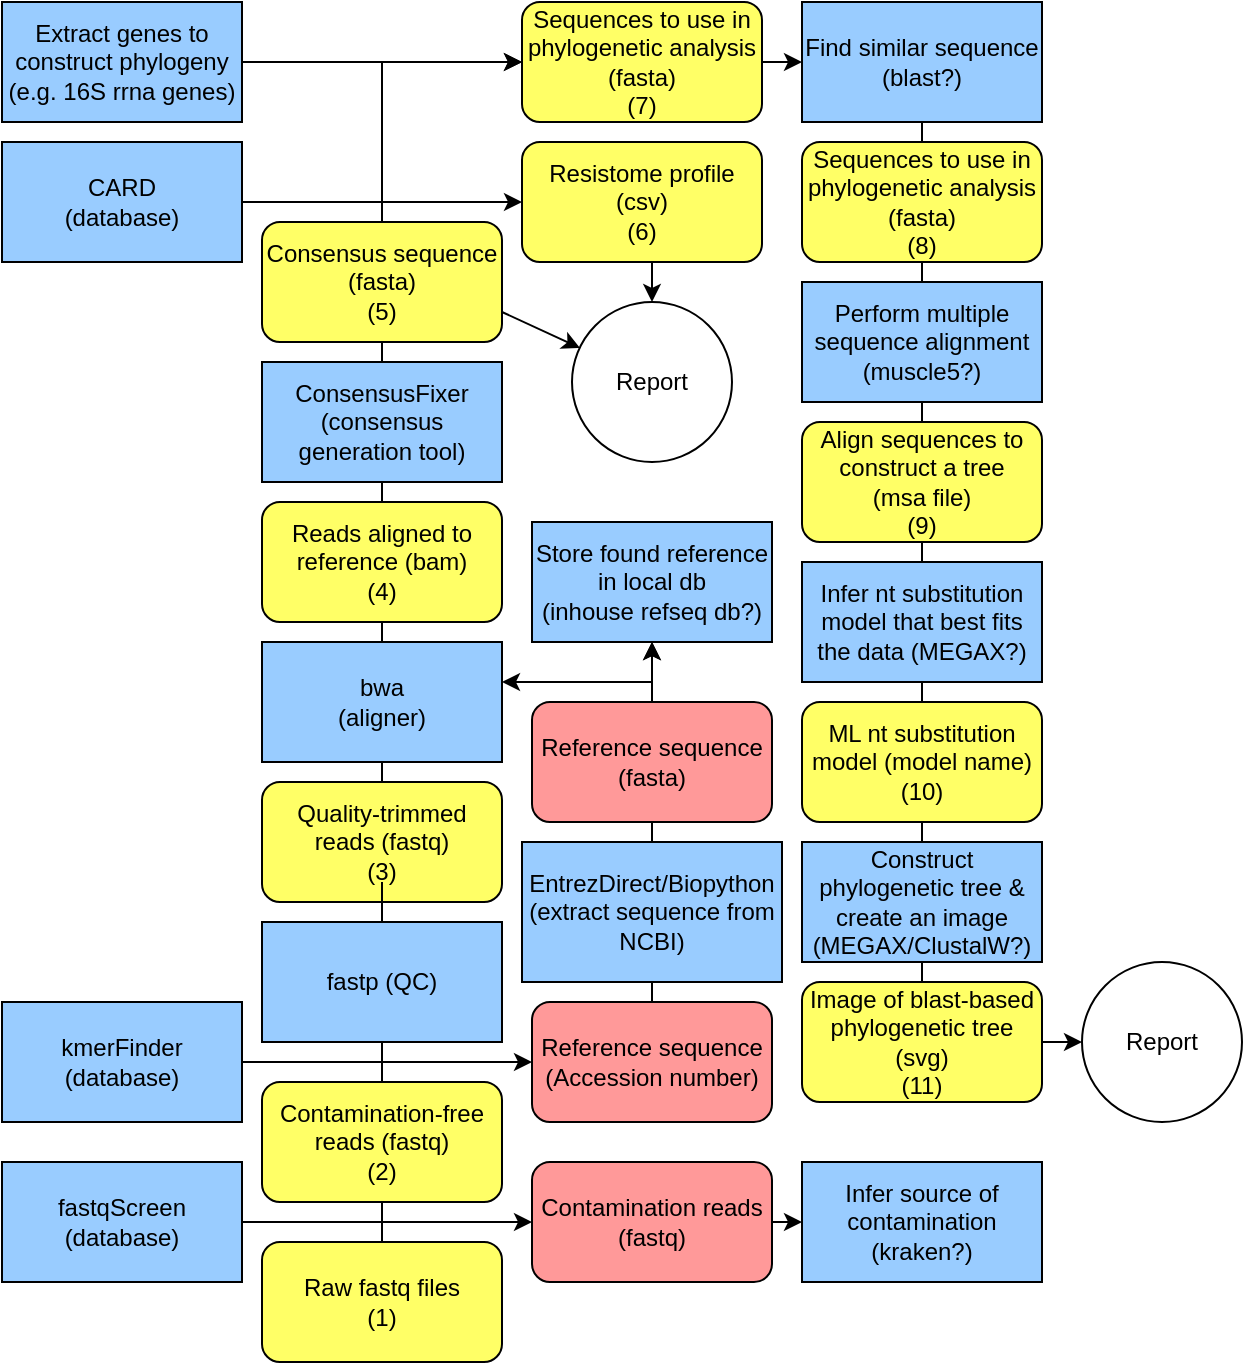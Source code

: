 <mxfile version="15.9.4" type="github">
  <diagram id="Fhmb-j94QfxsOFY8xWYQ" name="Page-1">
    <mxGraphModel dx="1422" dy="681" grid="1" gridSize="10" guides="1" tooltips="1" connect="1" arrows="1" fold="1" page="1" pageScale="1" pageWidth="850" pageHeight="1100" math="0" shadow="0">
      <root>
        <mxCell id="0" />
        <mxCell id="1" parent="0" />
        <mxCell id="q0POvncIThJ6YeY0gYpB-7" style="edgeStyle=orthogonalEdgeStyle;rounded=0;orthogonalLoop=1;jettySize=auto;html=1;exitX=1;exitY=0.5;exitDx=0;exitDy=0;entryX=0;entryY=0.5;entryDx=0;entryDy=0;" edge="1" parent="1" source="9JaoaTqJArMM6nA5KHCR-2" target="q0POvncIThJ6YeY0gYpB-15">
          <mxGeometry relative="1" as="geometry">
            <mxPoint x="370" y="870" as="targetPoint" />
          </mxGeometry>
        </mxCell>
        <mxCell id="9JaoaTqJArMM6nA5KHCR-2" value="kmerFinder (database)" style="rounded=0;whiteSpace=wrap;html=1;fillColor=#99CCFF;" parent="1" vertex="1">
          <mxGeometry x="100" y="880" width="120" height="60" as="geometry" />
        </mxCell>
        <mxCell id="q0POvncIThJ6YeY0gYpB-4" style="edgeStyle=orthogonalEdgeStyle;rounded=0;orthogonalLoop=1;jettySize=auto;html=1;entryX=0;entryY=0.5;entryDx=0;entryDy=0;" edge="1" parent="1" source="9JaoaTqJArMM6nA5KHCR-3" target="q0POvncIThJ6YeY0gYpB-12">
          <mxGeometry relative="1" as="geometry">
            <mxPoint x="290" y="980" as="targetPoint" />
          </mxGeometry>
        </mxCell>
        <mxCell id="9JaoaTqJArMM6nA5KHCR-3" value="fastqScreen (database)" style="rounded=0;whiteSpace=wrap;html=1;fillColor=#99CCFF;" parent="1" vertex="1">
          <mxGeometry x="100" y="960" width="120" height="60" as="geometry" />
        </mxCell>
        <mxCell id="q0POvncIThJ6YeY0gYpB-2" value="&lt;div&gt;Raw fastq files&lt;br&gt;&lt;/div&gt;&lt;div&gt;(1)&lt;br&gt;&lt;/div&gt;" style="rounded=1;whiteSpace=wrap;html=1;fillColor=#FFFF66;strokeColor=#000000;" vertex="1" parent="1">
          <mxGeometry x="230" y="1000" width="120" height="60" as="geometry" />
        </mxCell>
        <mxCell id="q0POvncIThJ6YeY0gYpB-3" value="" style="endArrow=classic;html=1;rounded=0;exitX=0.5;exitY=0;exitDx=0;exitDy=0;startArrow=none;" edge="1" parent="1" source="q0POvncIThJ6YeY0gYpB-5">
          <mxGeometry width="50" height="50" relative="1" as="geometry">
            <mxPoint x="400" y="910" as="sourcePoint" />
            <mxPoint x="290" y="950" as="targetPoint" />
            <Array as="points" />
          </mxGeometry>
        </mxCell>
        <mxCell id="q0POvncIThJ6YeY0gYpB-6" style="edgeStyle=orthogonalEdgeStyle;rounded=0;orthogonalLoop=1;jettySize=auto;html=1;exitX=0.5;exitY=0;exitDx=0;exitDy=0;startArrow=none;entryX=0;entryY=0.5;entryDx=0;entryDy=0;" edge="1" parent="1" source="q0POvncIThJ6YeY0gYpB-21" target="q0POvncIThJ6YeY0gYpB-34">
          <mxGeometry relative="1" as="geometry">
            <mxPoint x="360" y="400" as="targetPoint" />
            <Array as="points">
              <mxPoint x="290" y="410" />
            </Array>
          </mxGeometry>
        </mxCell>
        <mxCell id="q0POvncIThJ6YeY0gYpB-60" style="edgeStyle=none;rounded=0;orthogonalLoop=1;jettySize=auto;html=1;exitX=1;exitY=0.5;exitDx=0;exitDy=0;" edge="1" parent="1" source="q0POvncIThJ6YeY0gYpB-12" target="q0POvncIThJ6YeY0gYpB-61">
          <mxGeometry relative="1" as="geometry">
            <mxPoint x="510" y="990" as="targetPoint" />
          </mxGeometry>
        </mxCell>
        <mxCell id="q0POvncIThJ6YeY0gYpB-12" value="&lt;div&gt;Contamination reads&lt;/div&gt;&lt;div&gt;(fastq)&lt;br&gt;&lt;/div&gt;" style="rounded=1;whiteSpace=wrap;html=1;fillColor=#FF9999;strokeColor=#000000;" vertex="1" parent="1">
          <mxGeometry x="365" y="960" width="120" height="60" as="geometry" />
        </mxCell>
        <mxCell id="q0POvncIThJ6YeY0gYpB-15" value="&lt;div&gt;Reference sequence&lt;/div&gt;&lt;div&gt;(Accession number)&lt;br&gt;&lt;/div&gt;" style="rounded=1;whiteSpace=wrap;html=1;fillColor=#FF9999;strokeColor=#000000;" vertex="1" parent="1">
          <mxGeometry x="365" y="880" width="120" height="60" as="geometry" />
        </mxCell>
        <mxCell id="q0POvncIThJ6YeY0gYpB-17" value="&lt;div&gt;bwa &lt;br&gt;&lt;/div&gt;&lt;div&gt;(aligner)&lt;/div&gt;" style="rounded=0;whiteSpace=wrap;html=1;fillColor=#99CCFF;" vertex="1" parent="1">
          <mxGeometry x="230" y="700" width="120" height="60" as="geometry" />
        </mxCell>
        <mxCell id="q0POvncIThJ6YeY0gYpB-19" value="&lt;div&gt;ConsensusFixer&lt;/div&gt;&lt;div&gt;(consensus generation tool)&lt;br&gt;&lt;/div&gt;" style="rounded=0;whiteSpace=wrap;html=1;fillColor=#99CCFF;" vertex="1" parent="1">
          <mxGeometry x="230" y="560" width="120" height="60" as="geometry" />
        </mxCell>
        <mxCell id="q0POvncIThJ6YeY0gYpB-5" value="&lt;div&gt;Contamination-free reads (fastq)&lt;/div&gt;&lt;div&gt;(2)&lt;/div&gt;" style="rounded=1;whiteSpace=wrap;html=1;fillColor=#FFFF66;strokeColor=#000000;" vertex="1" parent="1">
          <mxGeometry x="230" y="920" width="120" height="60" as="geometry" />
        </mxCell>
        <mxCell id="q0POvncIThJ6YeY0gYpB-22" value="" style="endArrow=none;html=1;rounded=0;exitX=0.5;exitY=0;exitDx=0;exitDy=0;" edge="1" parent="1" source="q0POvncIThJ6YeY0gYpB-2" target="q0POvncIThJ6YeY0gYpB-5">
          <mxGeometry width="50" height="50" relative="1" as="geometry">
            <mxPoint x="290" y="1030" as="sourcePoint" />
            <mxPoint x="290" y="950" as="targetPoint" />
            <Array as="points">
              <mxPoint x="290" y="980" />
            </Array>
          </mxGeometry>
        </mxCell>
        <mxCell id="q0POvncIThJ6YeY0gYpB-21" value="&lt;div&gt;Quality-trimmed reads (fastq)&lt;/div&gt;&lt;div&gt;(3)&lt;/div&gt;" style="rounded=1;whiteSpace=wrap;html=1;fillColor=#FFFF66;strokeColor=#000000;" vertex="1" parent="1">
          <mxGeometry x="230" y="770" width="120" height="60" as="geometry" />
        </mxCell>
        <mxCell id="q0POvncIThJ6YeY0gYpB-23" value="" style="edgeStyle=orthogonalEdgeStyle;rounded=0;orthogonalLoop=1;jettySize=auto;html=1;exitX=0.5;exitY=0;exitDx=0;exitDy=0;endArrow=none;startArrow=none;" edge="1" parent="1" source="q0POvncIThJ6YeY0gYpB-16" target="q0POvncIThJ6YeY0gYpB-21">
          <mxGeometry relative="1" as="geometry">
            <mxPoint x="290" y="550" as="targetPoint" />
            <mxPoint x="290" y="920" as="sourcePoint" />
            <Array as="points" />
          </mxGeometry>
        </mxCell>
        <mxCell id="q0POvncIThJ6YeY0gYpB-16" value="fastp (QC)" style="rounded=0;whiteSpace=wrap;html=1;fillColor=#99CCFF;" vertex="1" parent="1">
          <mxGeometry x="230" y="840" width="120" height="60" as="geometry" />
        </mxCell>
        <mxCell id="q0POvncIThJ6YeY0gYpB-24" value="" style="edgeStyle=orthogonalEdgeStyle;rounded=0;orthogonalLoop=1;jettySize=auto;html=1;exitX=0.5;exitY=0;exitDx=0;exitDy=0;endArrow=none;" edge="1" parent="1" source="q0POvncIThJ6YeY0gYpB-5" target="q0POvncIThJ6YeY0gYpB-16">
          <mxGeometry relative="1" as="geometry">
            <mxPoint x="290" y="810" as="targetPoint" />
            <mxPoint x="290" y="920" as="sourcePoint" />
            <Array as="points">
              <mxPoint x="290" y="840" />
            </Array>
          </mxGeometry>
        </mxCell>
        <mxCell id="q0POvncIThJ6YeY0gYpB-25" value="&lt;div&gt;Reads aligned to reference (bam)&lt;/div&gt;&lt;div&gt;(4)&lt;br&gt;&lt;/div&gt;" style="rounded=1;whiteSpace=wrap;html=1;fillColor=#FFFF66;strokeColor=#000000;" vertex="1" parent="1">
          <mxGeometry x="230" y="630" width="120" height="60" as="geometry" />
        </mxCell>
        <mxCell id="q0POvncIThJ6YeY0gYpB-26" value="&lt;div&gt;Consensus sequence&lt;/div&gt;&lt;div&gt;(fasta)&lt;/div&gt;&lt;div&gt;(5)&lt;/div&gt;" style="rounded=1;whiteSpace=wrap;html=1;fillColor=#FFFF66;strokeColor=#000000;" vertex="1" parent="1">
          <mxGeometry x="230" y="490" width="120" height="60" as="geometry" />
        </mxCell>
        <mxCell id="q0POvncIThJ6YeY0gYpB-29" style="edgeStyle=none;rounded=0;orthogonalLoop=1;jettySize=auto;html=1;entryX=0;entryY=0.5;entryDx=0;entryDy=0;" edge="1" parent="1" source="q0POvncIThJ6YeY0gYpB-28" target="q0POvncIThJ6YeY0gYpB-30">
          <mxGeometry relative="1" as="geometry">
            <mxPoint x="380" y="480" as="targetPoint" />
          </mxGeometry>
        </mxCell>
        <mxCell id="q0POvncIThJ6YeY0gYpB-28" value="&lt;div&gt;CARD &lt;br&gt;&lt;/div&gt;&lt;div&gt;(database)&lt;/div&gt;" style="rounded=0;whiteSpace=wrap;html=1;fillColor=#99CCFF;" vertex="1" parent="1">
          <mxGeometry x="100" y="450" width="120" height="60" as="geometry" />
        </mxCell>
        <mxCell id="q0POvncIThJ6YeY0gYpB-30" value="&lt;div&gt;Resistome profile&lt;/div&gt;&lt;div&gt;(csv)&lt;/div&gt;&lt;div&gt;(6)&lt;br&gt;&lt;/div&gt;" style="rounded=1;whiteSpace=wrap;html=1;strokeColor=#000000;fillColor=#FFFF66;" vertex="1" parent="1">
          <mxGeometry x="360" y="450" width="120" height="60" as="geometry" />
        </mxCell>
        <mxCell id="q0POvncIThJ6YeY0gYpB-38" style="edgeStyle=none;rounded=0;orthogonalLoop=1;jettySize=auto;html=1;entryX=0;entryY=0.5;entryDx=0;entryDy=0;" edge="1" parent="1" source="q0POvncIThJ6YeY0gYpB-33" target="q0POvncIThJ6YeY0gYpB-34">
          <mxGeometry relative="1" as="geometry" />
        </mxCell>
        <mxCell id="q0POvncIThJ6YeY0gYpB-33" value="&lt;div&gt;Extract genes to construct phylogeny&lt;/div&gt;&lt;div&gt;(e.g. 16S rrna genes)&lt;br&gt;&lt;/div&gt;" style="rounded=0;whiteSpace=wrap;html=1;fillColor=#99CCFF;" vertex="1" parent="1">
          <mxGeometry x="100" y="380" width="120" height="60" as="geometry" />
        </mxCell>
        <mxCell id="q0POvncIThJ6YeY0gYpB-44" style="edgeStyle=none;rounded=0;orthogonalLoop=1;jettySize=auto;html=1;exitX=1;exitY=0.5;exitDx=0;exitDy=0;" edge="1" parent="1">
          <mxGeometry relative="1" as="geometry">
            <mxPoint x="500" y="410" as="targetPoint" />
            <mxPoint x="460" y="410" as="sourcePoint" />
          </mxGeometry>
        </mxCell>
        <mxCell id="q0POvncIThJ6YeY0gYpB-34" value="&lt;div&gt;Sequences to use in phylogenetic analysis&lt;/div&gt;&lt;div&gt;(fasta)&lt;/div&gt;&lt;div&gt;(7)&lt;/div&gt;" style="rounded=1;whiteSpace=wrap;html=1;fillColor=#FFFF66;strokeColor=#000000;" vertex="1" parent="1">
          <mxGeometry x="360" y="380" width="120" height="60" as="geometry" />
        </mxCell>
        <mxCell id="q0POvncIThJ6YeY0gYpB-40" value="" style="endArrow=classic;html=1;rounded=0;exitX=0.5;exitY=0;exitDx=0;exitDy=0;" edge="1" parent="1" source="q0POvncIThJ6YeY0gYpB-15">
          <mxGeometry width="50" height="50" relative="1" as="geometry">
            <mxPoint x="395" y="790" as="sourcePoint" />
            <mxPoint x="350" y="720" as="targetPoint" />
            <Array as="points">
              <mxPoint x="425" y="720" />
            </Array>
          </mxGeometry>
        </mxCell>
        <mxCell id="q0POvncIThJ6YeY0gYpB-41" value="EntrezDirect/Biopython (extract sequence from NCBI)" style="rounded=0;whiteSpace=wrap;html=1;fillColor=#99CCFF;" vertex="1" parent="1">
          <mxGeometry x="360" y="800" width="130" height="70" as="geometry" />
        </mxCell>
        <mxCell id="q0POvncIThJ6YeY0gYpB-64" value="" style="edgeStyle=none;rounded=0;orthogonalLoop=1;jettySize=auto;html=1;" edge="1" parent="1" source="q0POvncIThJ6YeY0gYpB-43" target="q0POvncIThJ6YeY0gYpB-59">
          <mxGeometry relative="1" as="geometry" />
        </mxCell>
        <mxCell id="q0POvncIThJ6YeY0gYpB-43" value="&lt;div&gt;Reference sequence&lt;/div&gt;&lt;div&gt;(fasta)&lt;br&gt;&lt;/div&gt;" style="rounded=1;whiteSpace=wrap;html=1;fillColor=#FF9999;strokeColor=#000000;" vertex="1" parent="1">
          <mxGeometry x="365" y="730" width="120" height="60" as="geometry" />
        </mxCell>
        <mxCell id="q0POvncIThJ6YeY0gYpB-49" style="edgeStyle=none;rounded=0;orthogonalLoop=1;jettySize=auto;html=1;startArrow=none;" edge="1" parent="1" source="q0POvncIThJ6YeY0gYpB-47">
          <mxGeometry relative="1" as="geometry">
            <mxPoint x="560" y="890" as="targetPoint" />
          </mxGeometry>
        </mxCell>
        <mxCell id="q0POvncIThJ6YeY0gYpB-46" value="&lt;div&gt;Find similar sequence&lt;/div&gt;&lt;div&gt;(blast?)&lt;br&gt;&lt;/div&gt;" style="rounded=0;whiteSpace=wrap;html=1;fillColor=#99CCFF;" vertex="1" parent="1">
          <mxGeometry x="500" y="380" width="120" height="60" as="geometry" />
        </mxCell>
        <mxCell id="q0POvncIThJ6YeY0gYpB-47" value="&lt;div&gt;Sequences to use in phylogenetic analysis&lt;/div&gt;&lt;div&gt;(fasta)&lt;/div&gt;&lt;div&gt;(8)&lt;/div&gt;" style="rounded=1;whiteSpace=wrap;html=1;fillColor=#FFFF66;strokeColor=#000000;" vertex="1" parent="1">
          <mxGeometry x="500" y="450" width="120" height="60" as="geometry" />
        </mxCell>
        <mxCell id="q0POvncIThJ6YeY0gYpB-51" value="" style="edgeStyle=none;rounded=0;orthogonalLoop=1;jettySize=auto;html=1;endArrow=none;" edge="1" parent="1" source="q0POvncIThJ6YeY0gYpB-46" target="q0POvncIThJ6YeY0gYpB-47">
          <mxGeometry relative="1" as="geometry">
            <mxPoint x="560" y="620" as="targetPoint" />
            <mxPoint x="560" y="440" as="sourcePoint" />
          </mxGeometry>
        </mxCell>
        <mxCell id="q0POvncIThJ6YeY0gYpB-52" value="&lt;div&gt;Perform multiple sequence alignment&lt;/div&gt;&lt;div&gt;(muscle5?)&lt;br&gt;&lt;/div&gt;" style="rounded=0;whiteSpace=wrap;html=1;fillColor=#99CCFF;" vertex="1" parent="1">
          <mxGeometry x="500" y="520" width="120" height="60" as="geometry" />
        </mxCell>
        <mxCell id="q0POvncIThJ6YeY0gYpB-53" value="&lt;div&gt;Align sequences to construct a tree&lt;/div&gt;&lt;div&gt;(msa file)&lt;/div&gt;&lt;div&gt;(9)&lt;/div&gt;" style="rounded=1;whiteSpace=wrap;html=1;fillColor=#FFFF66;strokeColor=#000000;" vertex="1" parent="1">
          <mxGeometry x="500" y="590" width="120" height="60" as="geometry" />
        </mxCell>
        <mxCell id="q0POvncIThJ6YeY0gYpB-54" value="Infer nt substitution model that best fits the data (MEGAX?)" style="rounded=0;whiteSpace=wrap;html=1;fillColor=#99CCFF;" vertex="1" parent="1">
          <mxGeometry x="500" y="660" width="120" height="60" as="geometry" />
        </mxCell>
        <mxCell id="q0POvncIThJ6YeY0gYpB-55" value="&lt;div&gt;ML nt substitution model (model name)&lt;br&gt;&lt;/div&gt;&lt;div&gt;(10)&lt;/div&gt;" style="rounded=1;whiteSpace=wrap;html=1;fillColor=#FFFF66;strokeColor=#000000;" vertex="1" parent="1">
          <mxGeometry x="500" y="730" width="120" height="60" as="geometry" />
        </mxCell>
        <mxCell id="q0POvncIThJ6YeY0gYpB-56" value="&lt;div&gt;Construct phylogenetic tree &amp;amp; create an image&lt;/div&gt;&lt;div&gt;(MEGAX/ClustalW?)&lt;br&gt;&lt;/div&gt;" style="rounded=0;whiteSpace=wrap;html=1;fillColor=#99CCFF;" vertex="1" parent="1">
          <mxGeometry x="500" y="800" width="120" height="60" as="geometry" />
        </mxCell>
        <mxCell id="q0POvncIThJ6YeY0gYpB-69" style="edgeStyle=none;rounded=0;orthogonalLoop=1;jettySize=auto;html=1;exitX=1;exitY=0.5;exitDx=0;exitDy=0;" edge="1" parent="1" source="q0POvncIThJ6YeY0gYpB-57" target="q0POvncIThJ6YeY0gYpB-68">
          <mxGeometry relative="1" as="geometry" />
        </mxCell>
        <mxCell id="q0POvncIThJ6YeY0gYpB-57" value="&lt;div&gt;Image of blast-based phylogenetic tree&lt;/div&gt;&lt;div&gt;(svg)&lt;/div&gt;&lt;div&gt;(11)&lt;br&gt;&lt;/div&gt;" style="rounded=1;whiteSpace=wrap;html=1;fillColor=#FFFF66;strokeColor=#000000;" vertex="1" parent="1">
          <mxGeometry x="500" y="870" width="120" height="60" as="geometry" />
        </mxCell>
        <mxCell id="q0POvncIThJ6YeY0gYpB-59" value="&lt;div&gt;Store found reference in local db&lt;/div&gt;&lt;div&gt;(inhouse refseq db?)&lt;br&gt;&lt;/div&gt;" style="rounded=0;whiteSpace=wrap;html=1;fillColor=#99CCFF;" vertex="1" parent="1">
          <mxGeometry x="365" y="640" width="120" height="60" as="geometry" />
        </mxCell>
        <mxCell id="q0POvncIThJ6YeY0gYpB-61" value="&lt;div&gt;Infer source of contamination&lt;/div&gt;&lt;div&gt;(kraken?)&lt;br&gt;&lt;/div&gt;" style="rounded=0;whiteSpace=wrap;html=1;fillColor=#99CCFF;" vertex="1" parent="1">
          <mxGeometry x="500" y="960" width="120" height="60" as="geometry" />
        </mxCell>
        <mxCell id="q0POvncIThJ6YeY0gYpB-63" value="" style="endArrow=classic;html=1;rounded=0;entryX=0.5;entryY=1;entryDx=0;entryDy=0;" edge="1" parent="1" target="q0POvncIThJ6YeY0gYpB-59">
          <mxGeometry width="50" height="50" relative="1" as="geometry">
            <mxPoint x="425" y="715" as="sourcePoint" />
            <mxPoint x="470" y="665" as="targetPoint" />
          </mxGeometry>
        </mxCell>
        <mxCell id="q0POvncIThJ6YeY0gYpB-66" value="Report" style="ellipse;whiteSpace=wrap;html=1;aspect=fixed;" vertex="1" parent="1">
          <mxGeometry x="385" y="530" width="80" height="80" as="geometry" />
        </mxCell>
        <mxCell id="q0POvncIThJ6YeY0gYpB-67" value="" style="endArrow=classic;html=1;rounded=0;entryX=0.5;entryY=0;entryDx=0;entryDy=0;" edge="1" parent="1" target="q0POvncIThJ6YeY0gYpB-66">
          <mxGeometry width="50" height="50" relative="1" as="geometry">
            <mxPoint x="425" y="510" as="sourcePoint" />
            <mxPoint x="475" y="460" as="targetPoint" />
          </mxGeometry>
        </mxCell>
        <mxCell id="q0POvncIThJ6YeY0gYpB-68" value="Report" style="ellipse;whiteSpace=wrap;html=1;aspect=fixed;" vertex="1" parent="1">
          <mxGeometry x="640" y="860" width="80" height="80" as="geometry" />
        </mxCell>
        <mxCell id="q0POvncIThJ6YeY0gYpB-70" value="" style="endArrow=classic;html=1;rounded=0;exitX=1;exitY=0.75;exitDx=0;exitDy=0;" edge="1" parent="1" source="q0POvncIThJ6YeY0gYpB-26">
          <mxGeometry width="50" height="50" relative="1" as="geometry">
            <mxPoint x="360" y="550" as="sourcePoint" />
            <mxPoint x="389" y="553" as="targetPoint" />
          </mxGeometry>
        </mxCell>
      </root>
    </mxGraphModel>
  </diagram>
</mxfile>

